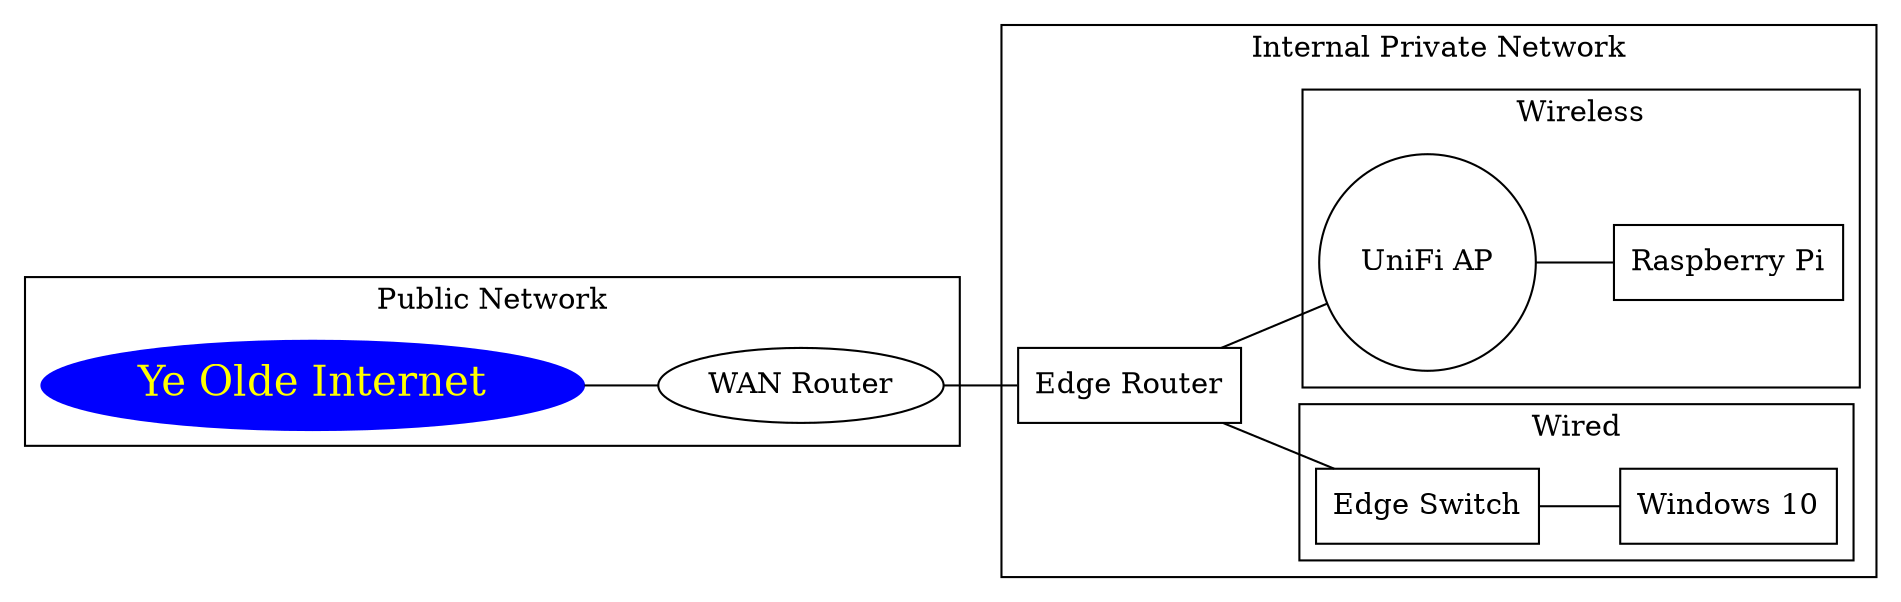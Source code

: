 graph home_network {
	rankdir=LR;
	subgraph cluster_0 {
		label = "Public Network";
		internet [label="Ye Olde Internet", color=Blue, style=filled, fillcolor=blue, fontcolor=yellow, fontsize=20, shape=ellipse];
		publicrouter [label="WAN Router", shape=ellipse];
	}

	subgraph cluster_1 {
		label = "Internal Private Network";
		edgerouter [label="Edge Router", shape=rect];
		subgraph cluster_2 {
			label = "Wired";
			edge [color=blue, style=dashed];
			edgeswitch [label="Edge Switch", shape=rect];
			win10 [label="Windows 10", shape=rect];
		}
		subgraph cluster_3 {
			label = "Wireless";
			unifiap [label="UniFi AP", shape=circle];
			raspberrypi [label="Raspberry Pi", shape=rect];
		}
	}

	internet -- publicrouter -- edgerouter;
	edgerouter -- edgeswitch;
	edgerouter -- unifiap;
	edgeswitch -- win10;
	unifiap -- raspberrypi;
}